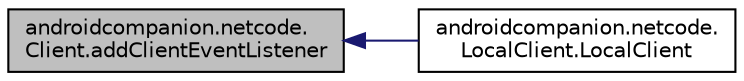 digraph "androidcompanion.netcode.Client.addClientEventListener"
{
  edge [fontname="Helvetica",fontsize="10",labelfontname="Helvetica",labelfontsize="10"];
  node [fontname="Helvetica",fontsize="10",shape=record];
  rankdir="LR";
  Node4 [label="androidcompanion.netcode.\lClient.addClientEventListener",height=0.2,width=0.4,color="black", fillcolor="grey75", style="filled", fontcolor="black"];
  Node4 -> Node5 [dir="back",color="midnightblue",fontsize="10",style="solid",fontname="Helvetica"];
  Node5 [label="androidcompanion.netcode.\lLocalClient.LocalClient",height=0.2,width=0.4,color="black", fillcolor="white", style="filled",URL="$classandroidcompanion_1_1netcode_1_1_local_client.html#a2751233da0c797655acf10e41d7e26ba"];
}
